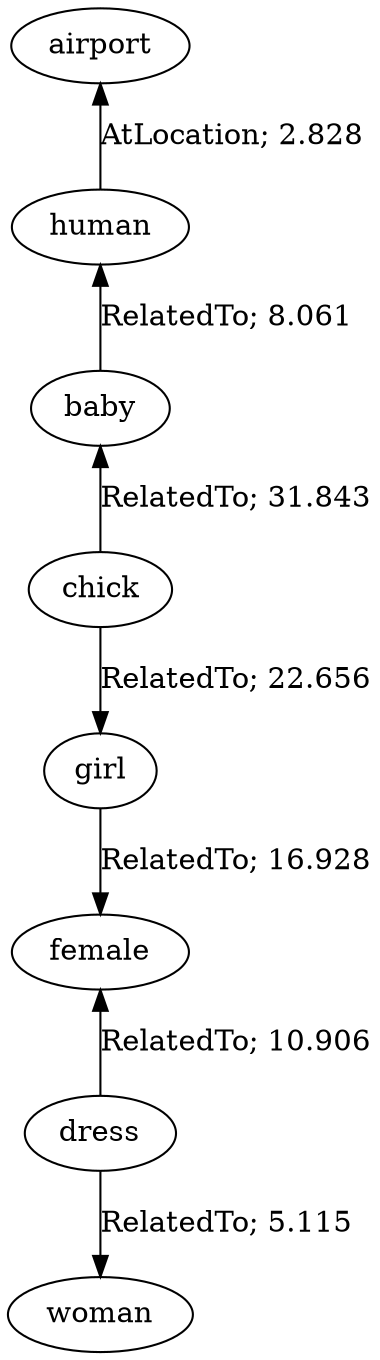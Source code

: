// The path the concepts from "airport" to "woman".Path Length: 7; Weight Sum: 98.33689889231152; Average Weight: 14.04812841318736
digraph "1_e---airport-woman---PLen7_WSum98.337_WAvg14.048" {
	0 [label=airport]
	1 [label=human]
	2 [label=baby]
	3 [label=chick]
	4 [label=girl]
	5 [label=female]
	6 [label=dress]
	7 [label=woman]
	0 -> 1 [label="AtLocation; 2.828" dir=back weight=2.828]
	1 -> 2 [label="RelatedTo; 8.061" dir=back weight=8.061]
	2 -> 3 [label="RelatedTo; 31.843" dir=back weight=31.843]
	3 -> 4 [label="RelatedTo; 22.656" dir=forward weight=22.656]
	4 -> 5 [label="RelatedTo; 16.928" dir=forward weight=16.928]
	5 -> 6 [label="RelatedTo; 10.906" dir=back weight=10.906]
	6 -> 7 [label="RelatedTo; 5.115" dir=forward weight=5.115]
}
